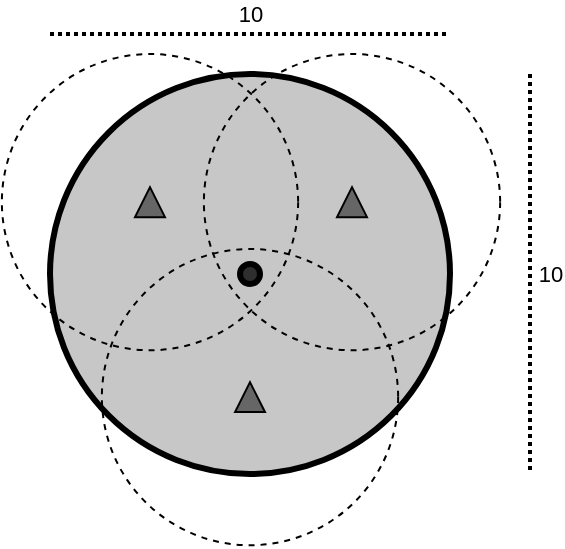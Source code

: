 <mxfile version="13.7.9" type="device"><diagram id="zLV4iJSwx3x_gp72IyAp" name="Page-1"><mxGraphModel dx="672" dy="403" grid="1" gridSize="10" guides="1" tooltips="1" connect="1" arrows="1" fold="1" page="1" pageScale="1" pageWidth="827" pageHeight="1169" math="0" shadow="0"><root><mxCell id="0"/><mxCell id="1" parent="0"/><mxCell id="giYZCzf1ocU8RzEZmrRe-17" value="" style="ellipse;whiteSpace=wrap;html=1;aspect=fixed;strokeWidth=3;labelBackgroundColor=none;fillColor=#C7C7C7;" parent="1" vertex="1"><mxGeometry x="300.0" y="120" width="200" height="200" as="geometry"/></mxCell><mxCell id="giYZCzf1ocU8RzEZmrRe-19" value="" style="ellipse;whiteSpace=wrap;html=1;aspect=fixed;strokeWidth=3;labelBackgroundColor=none;fillColor=#2E2E2E;" parent="1" vertex="1"><mxGeometry x="395" y="215" width="10" height="10" as="geometry"/></mxCell><mxCell id="giYZCzf1ocU8RzEZmrRe-20" value="10" style="endArrow=none;html=1;startArrow=none;startFill=0;endFill=0;dashed=1;dashPattern=1 1;labelBackgroundColor=none;strokeWidth=2;" parent="1" edge="1"><mxGeometry y="10" width="50" height="50" relative="1" as="geometry"><mxPoint x="540" y="120" as="sourcePoint"/><mxPoint x="540" y="320" as="targetPoint"/><mxPoint as="offset"/></mxGeometry></mxCell><mxCell id="giYZCzf1ocU8RzEZmrRe-21" value="10" style="endArrow=none;html=1;startArrow=none;startFill=0;endFill=0;dashed=1;dashPattern=1 1;labelBackgroundColor=none;strokeWidth=2;" parent="1" edge="1"><mxGeometry y="10" width="50" height="50" relative="1" as="geometry"><mxPoint x="300" y="100" as="sourcePoint"/><mxPoint x="500" y="100" as="targetPoint"/><mxPoint as="offset"/></mxGeometry></mxCell><mxCell id="giYZCzf1ocU8RzEZmrRe-34" value="" style="triangle;whiteSpace=wrap;html=1;rotation=-90;fillColor=#666666;" parent="1" vertex="1"><mxGeometry x="392.5" y="274.06" width="15" height="15" as="geometry"/></mxCell><mxCell id="giYZCzf1ocU8RzEZmrRe-32" value="" style="triangle;whiteSpace=wrap;html=1;rotation=-90;fillColor=#666666;" parent="1" vertex="1"><mxGeometry x="342.495" y="176.565" width="15" height="15" as="geometry"/></mxCell><mxCell id="giYZCzf1ocU8RzEZmrRe-33" value="" style="triangle;whiteSpace=wrap;html=1;rotation=-90;fillColor=#666666;" parent="1" vertex="1"><mxGeometry x="443.505" y="176.565" width="15" height="15" as="geometry"/></mxCell><mxCell id="giYZCzf1ocU8RzEZmrRe-44" value="" style="ellipse;whiteSpace=wrap;html=1;aspect=fixed;fillColor=none;dashed=1;shadow=0;sketch=0;" parent="1" vertex="1"><mxGeometry x="325.935" y="207.495" width="148.13" height="148.13" as="geometry"/></mxCell><mxCell id="giYZCzf1ocU8RzEZmrRe-42" value="" style="ellipse;whiteSpace=wrap;html=1;aspect=fixed;fillColor=none;dashed=1;shadow=0;sketch=0;" parent="1" vertex="1"><mxGeometry x="376.94" y="110.0" width="148.13" height="148.13" as="geometry"/></mxCell><mxCell id="giYZCzf1ocU8RzEZmrRe-43" value="" style="ellipse;whiteSpace=wrap;html=1;aspect=fixed;fillColor=none;dashed=1;shadow=0;sketch=0;" parent="1" vertex="1"><mxGeometry x="275.93" y="110.0" width="148.13" height="148.13" as="geometry"/></mxCell></root></mxGraphModel></diagram></mxfile>